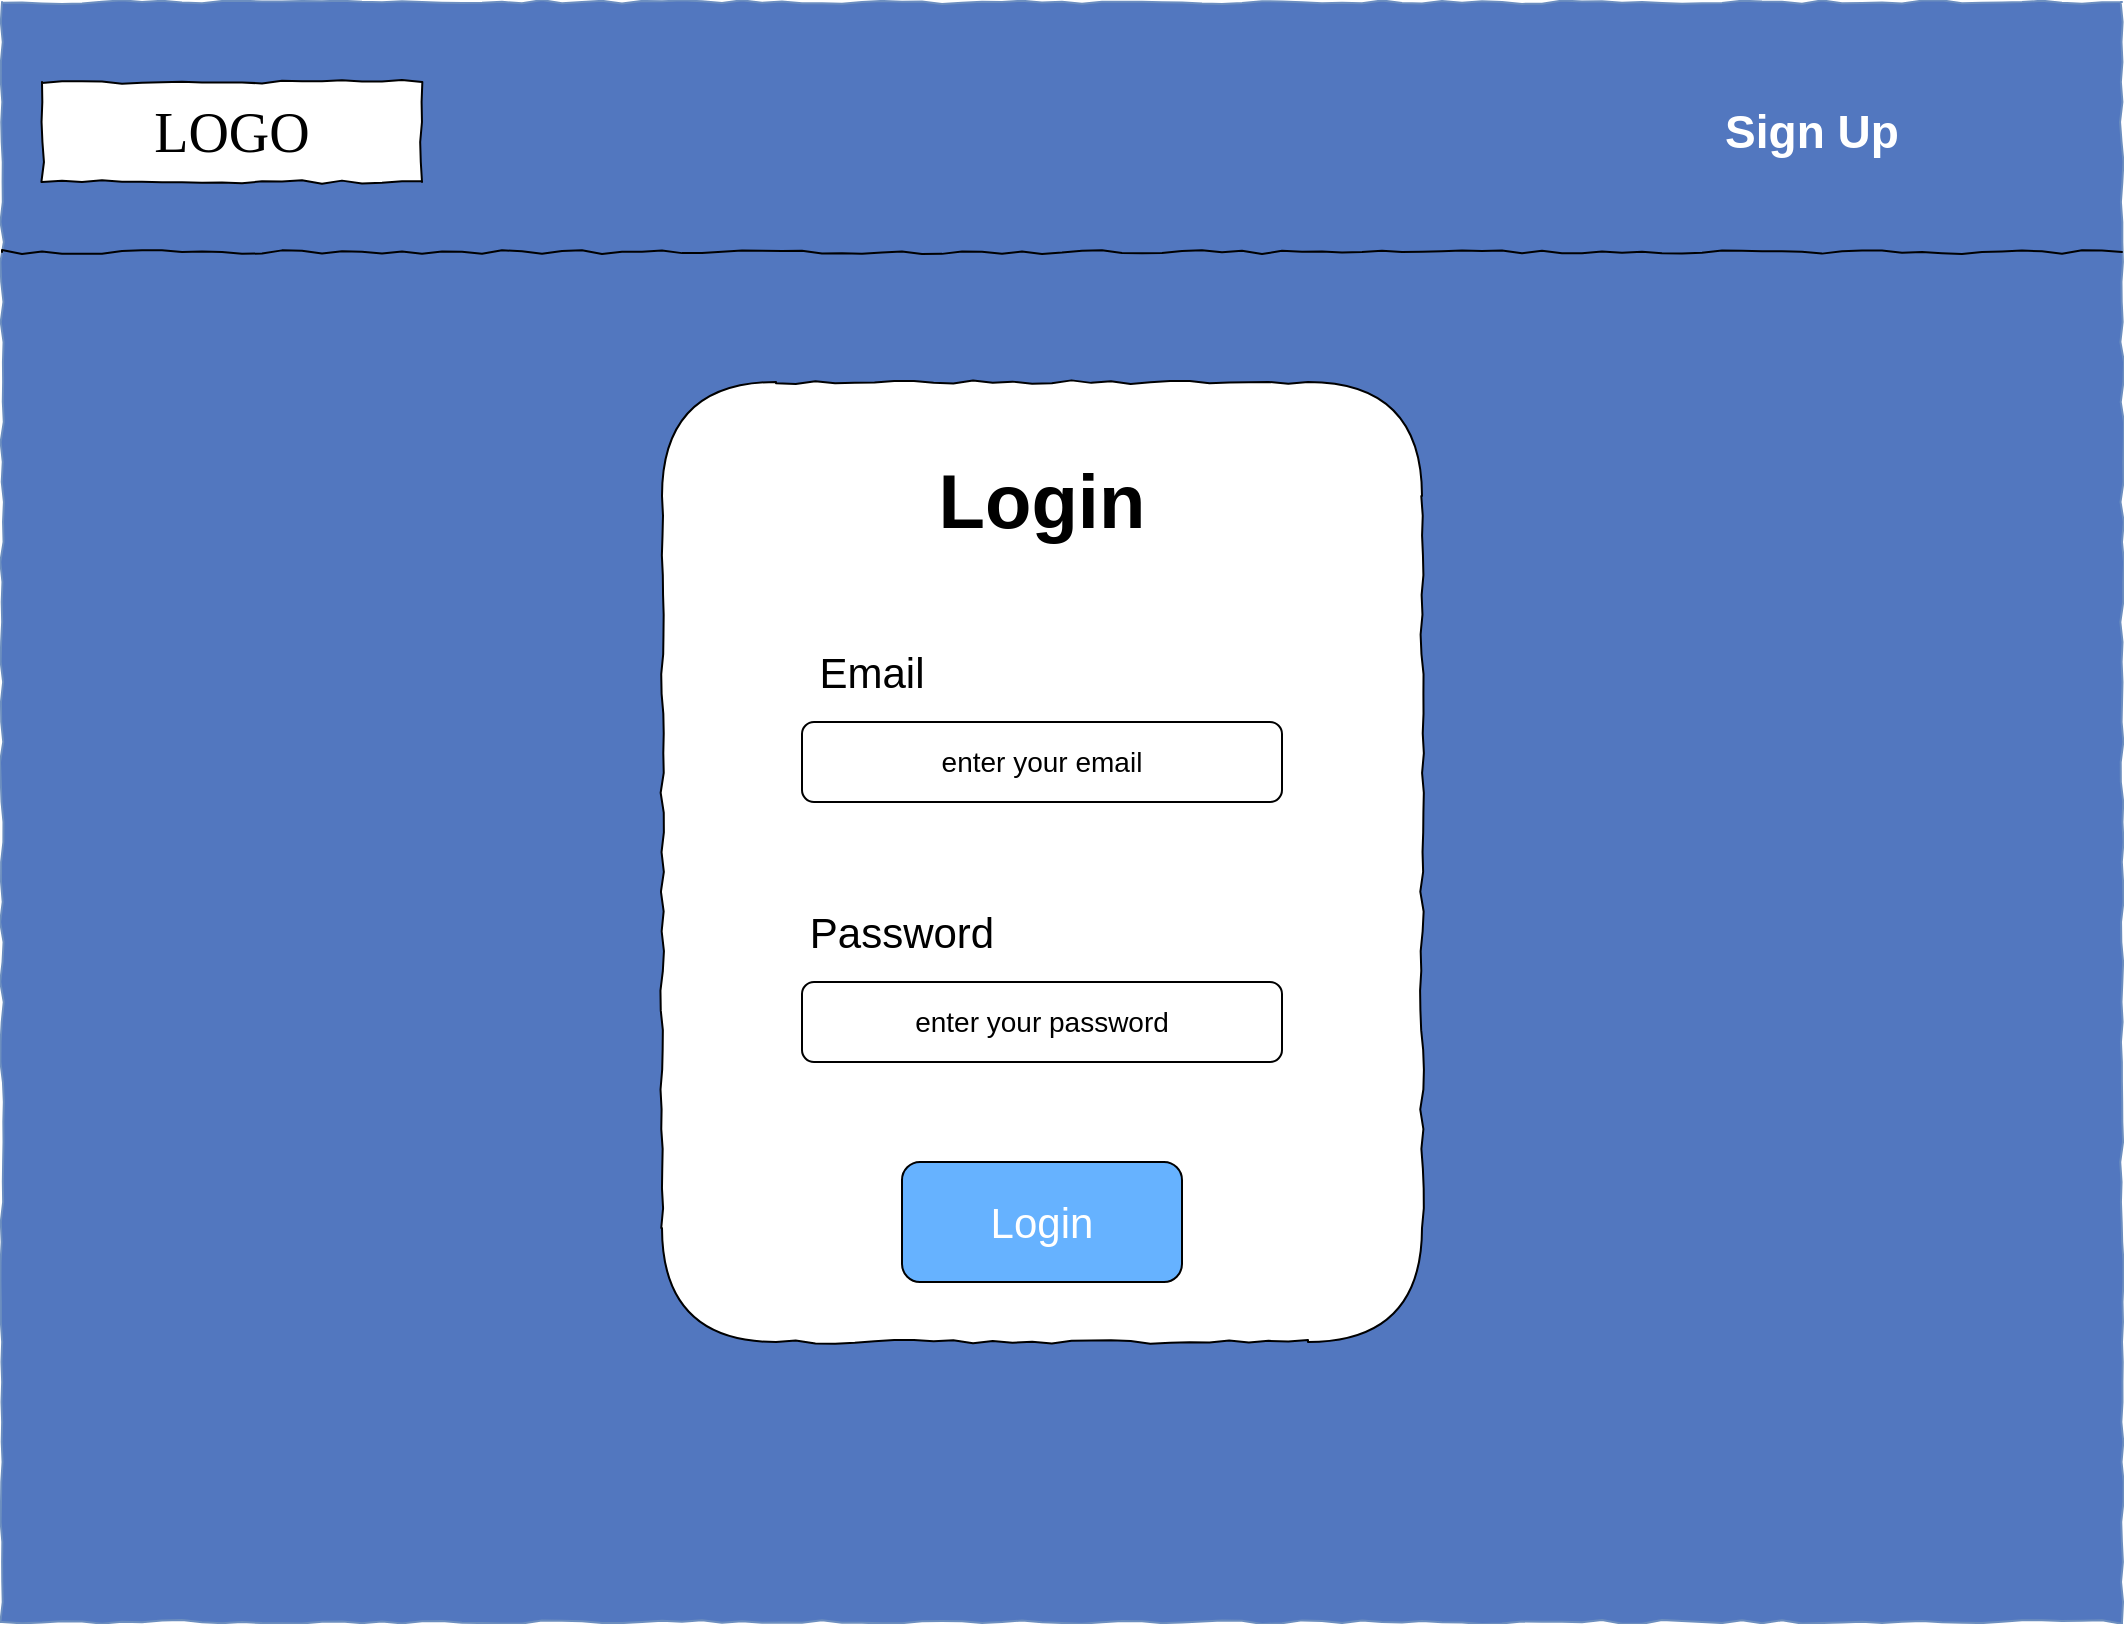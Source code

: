 <mxfile version="20.5.1" type="device"><diagram name="Page-1" id="03018318-947c-dd8e-b7a3-06fadd420f32"><mxGraphModel dx="2031" dy="1074" grid="1" gridSize="10" guides="1" tooltips="1" connect="1" arrows="1" fold="1" page="1" pageScale="1" pageWidth="1100" pageHeight="850" background="none" math="0" shadow="0"><root><mxCell id="0"/><mxCell id="1" parent="0"/><mxCell id="677b7b8949515195-1" value="" style="whiteSpace=wrap;html=1;rounded=0;shadow=0;labelBackgroundColor=none;strokeColor=#6c8ebf;strokeWidth=1;fillColor=#5277BF;fontFamily=Verdana;fontSize=12;align=center;comic=1;" parent="1" vertex="1"><mxGeometry x="20" y="20" width="1060" height="810" as="geometry"/></mxCell><mxCell id="677b7b8949515195-2" value="LOGO" style="whiteSpace=wrap;html=1;rounded=0;shadow=0;labelBackgroundColor=none;strokeWidth=1;fontFamily=Verdana;fontSize=28;align=center;comic=1;" parent="1" vertex="1"><mxGeometry x="40" y="60" width="190" height="50" as="geometry"/></mxCell><mxCell id="677b7b8949515195-9" value="" style="line;strokeWidth=1;html=1;rounded=0;shadow=0;labelBackgroundColor=none;fillColor=none;fontFamily=Verdana;fontSize=14;fontColor=#000000;align=center;comic=1;" parent="1" vertex="1"><mxGeometry x="20" y="140" width="1060" height="10" as="geometry"/></mxCell><mxCell id="YEs44sqT8hIyER4TuLNi-1" value="" style="edgeStyle=orthogonalEdgeStyle;rounded=0;orthogonalLoop=1;jettySize=auto;html=1;" edge="1" parent="1" source="677b7b8949515195-12"><mxGeometry relative="1" as="geometry"><mxPoint x="390" y="185" as="targetPoint"/></mxGeometry></mxCell><mxCell id="677b7b8949515195-25" value="" style="whiteSpace=wrap;html=1;rounded=1;shadow=0;labelBackgroundColor=none;strokeWidth=1;fontFamily=Verdana;fontSize=12;align=center;comic=1;" parent="1" vertex="1"><mxGeometry x="350" y="210" width="380" height="480" as="geometry"/></mxCell><mxCell id="YEs44sqT8hIyER4TuLNi-2" value="enter your email" style="rounded=1;whiteSpace=wrap;html=1;fontSize=14;" vertex="1" parent="1"><mxGeometry x="420" y="380" width="240" height="40" as="geometry"/></mxCell><mxCell id="YEs44sqT8hIyER4TuLNi-3" value="enter your password" style="rounded=1;whiteSpace=wrap;html=1;fontSize=14;" vertex="1" parent="1"><mxGeometry x="420" y="510" width="240" height="40" as="geometry"/></mxCell><mxCell id="YEs44sqT8hIyER4TuLNi-5" value="Login" style="text;html=1;strokeColor=none;fillColor=none;align=center;verticalAlign=middle;whiteSpace=wrap;rounded=0;fontSize=38;fontStyle=1" vertex="1" parent="1"><mxGeometry x="440" y="240" width="200" height="60" as="geometry"/></mxCell><mxCell id="YEs44sqT8hIyER4TuLNi-7" value="Email" style="text;html=1;strokeColor=none;fillColor=none;align=center;verticalAlign=middle;whiteSpace=wrap;rounded=0;fontSize=21;" vertex="1" parent="1"><mxGeometry x="420" y="340" width="70" height="30" as="geometry"/></mxCell><mxCell id="YEs44sqT8hIyER4TuLNi-8" value="Password" style="text;html=1;strokeColor=none;fillColor=none;align=center;verticalAlign=middle;whiteSpace=wrap;rounded=0;fontSize=21;" vertex="1" parent="1"><mxGeometry x="420" y="470" width="100" height="30" as="geometry"/></mxCell><mxCell id="YEs44sqT8hIyER4TuLNi-9" value="Login" style="rounded=1;whiteSpace=wrap;html=1;fontSize=21;fillColor=#66B2FF;fontColor=#FFFFFF;" vertex="1" parent="1"><mxGeometry x="470" y="600" width="140" height="60" as="geometry"/></mxCell><mxCell id="YEs44sqT8hIyER4TuLNi-10" value="Sign Up" style="text;html=1;strokeColor=none;fillColor=none;align=center;verticalAlign=middle;whiteSpace=wrap;rounded=0;fontSize=23;fontColor=#FFFFFF;fontStyle=1" vertex="1" parent="1"><mxGeometry x="850" y="60" width="150" height="50" as="geometry"/></mxCell></root></mxGraphModel></diagram></mxfile>